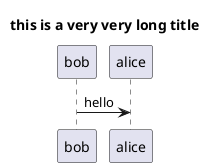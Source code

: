 {
  "sha1": "j2guycyx51oewoludwm6qx01blma0qj",
  "insertion": {
    "when": "2024-06-03T18:59:31.401Z",
    "user": "plantuml@gmail.com"
  }
}
@startuml
title this is a very very long title
bob -> alice : hello
@enduml
